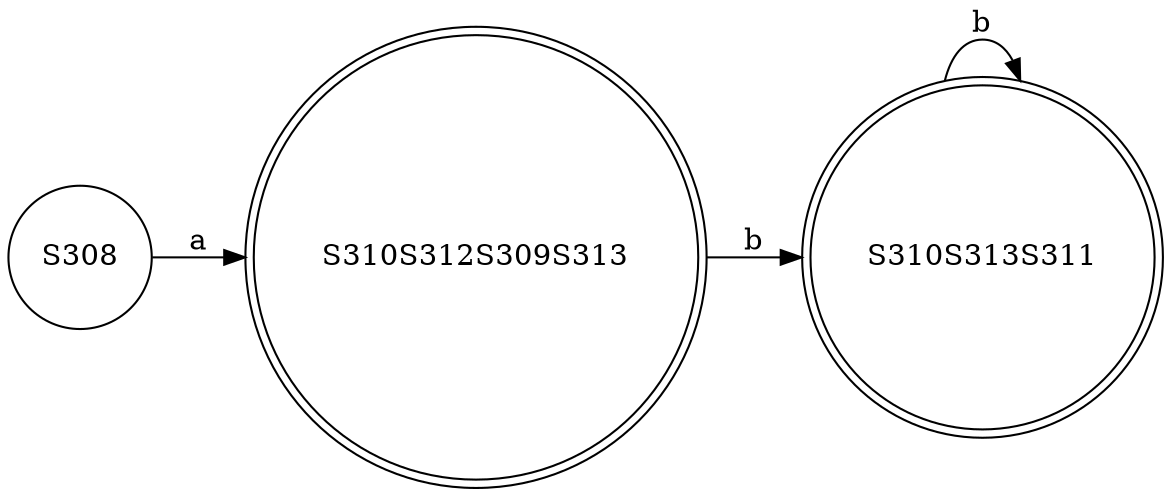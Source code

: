 // DFA graph
digraph {
	graph [rankdir=LR]
	S308 [label=S308 shape=circle]
	S308 -> S310S312S309S313 [label=a]
	S310S312S309S313 [label=S310S312S309S313 shape=doublecircle]
	S310S312S309S313 -> S310S313S311 [label=b]
	S310S313S311 [label=S310S313S311 shape=doublecircle]
	S310S313S311 -> S310S313S311 [label=b]
}
